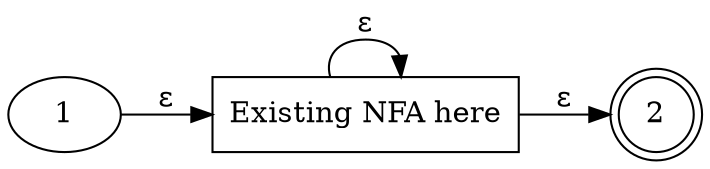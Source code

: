 // 6
digraph sixth {
    dpi=300;
    rankdir="LR";
    rank=same;

    6.1 [label="1"];
    6.2 [shape=doublecircle label="2"];
    r1_6 [shape=box];

    r1_6 [label="Existing NFA here"];

    6.1 -> r1_6 -> r1_6, 6.2 [label=<&epsilon;>];
}
